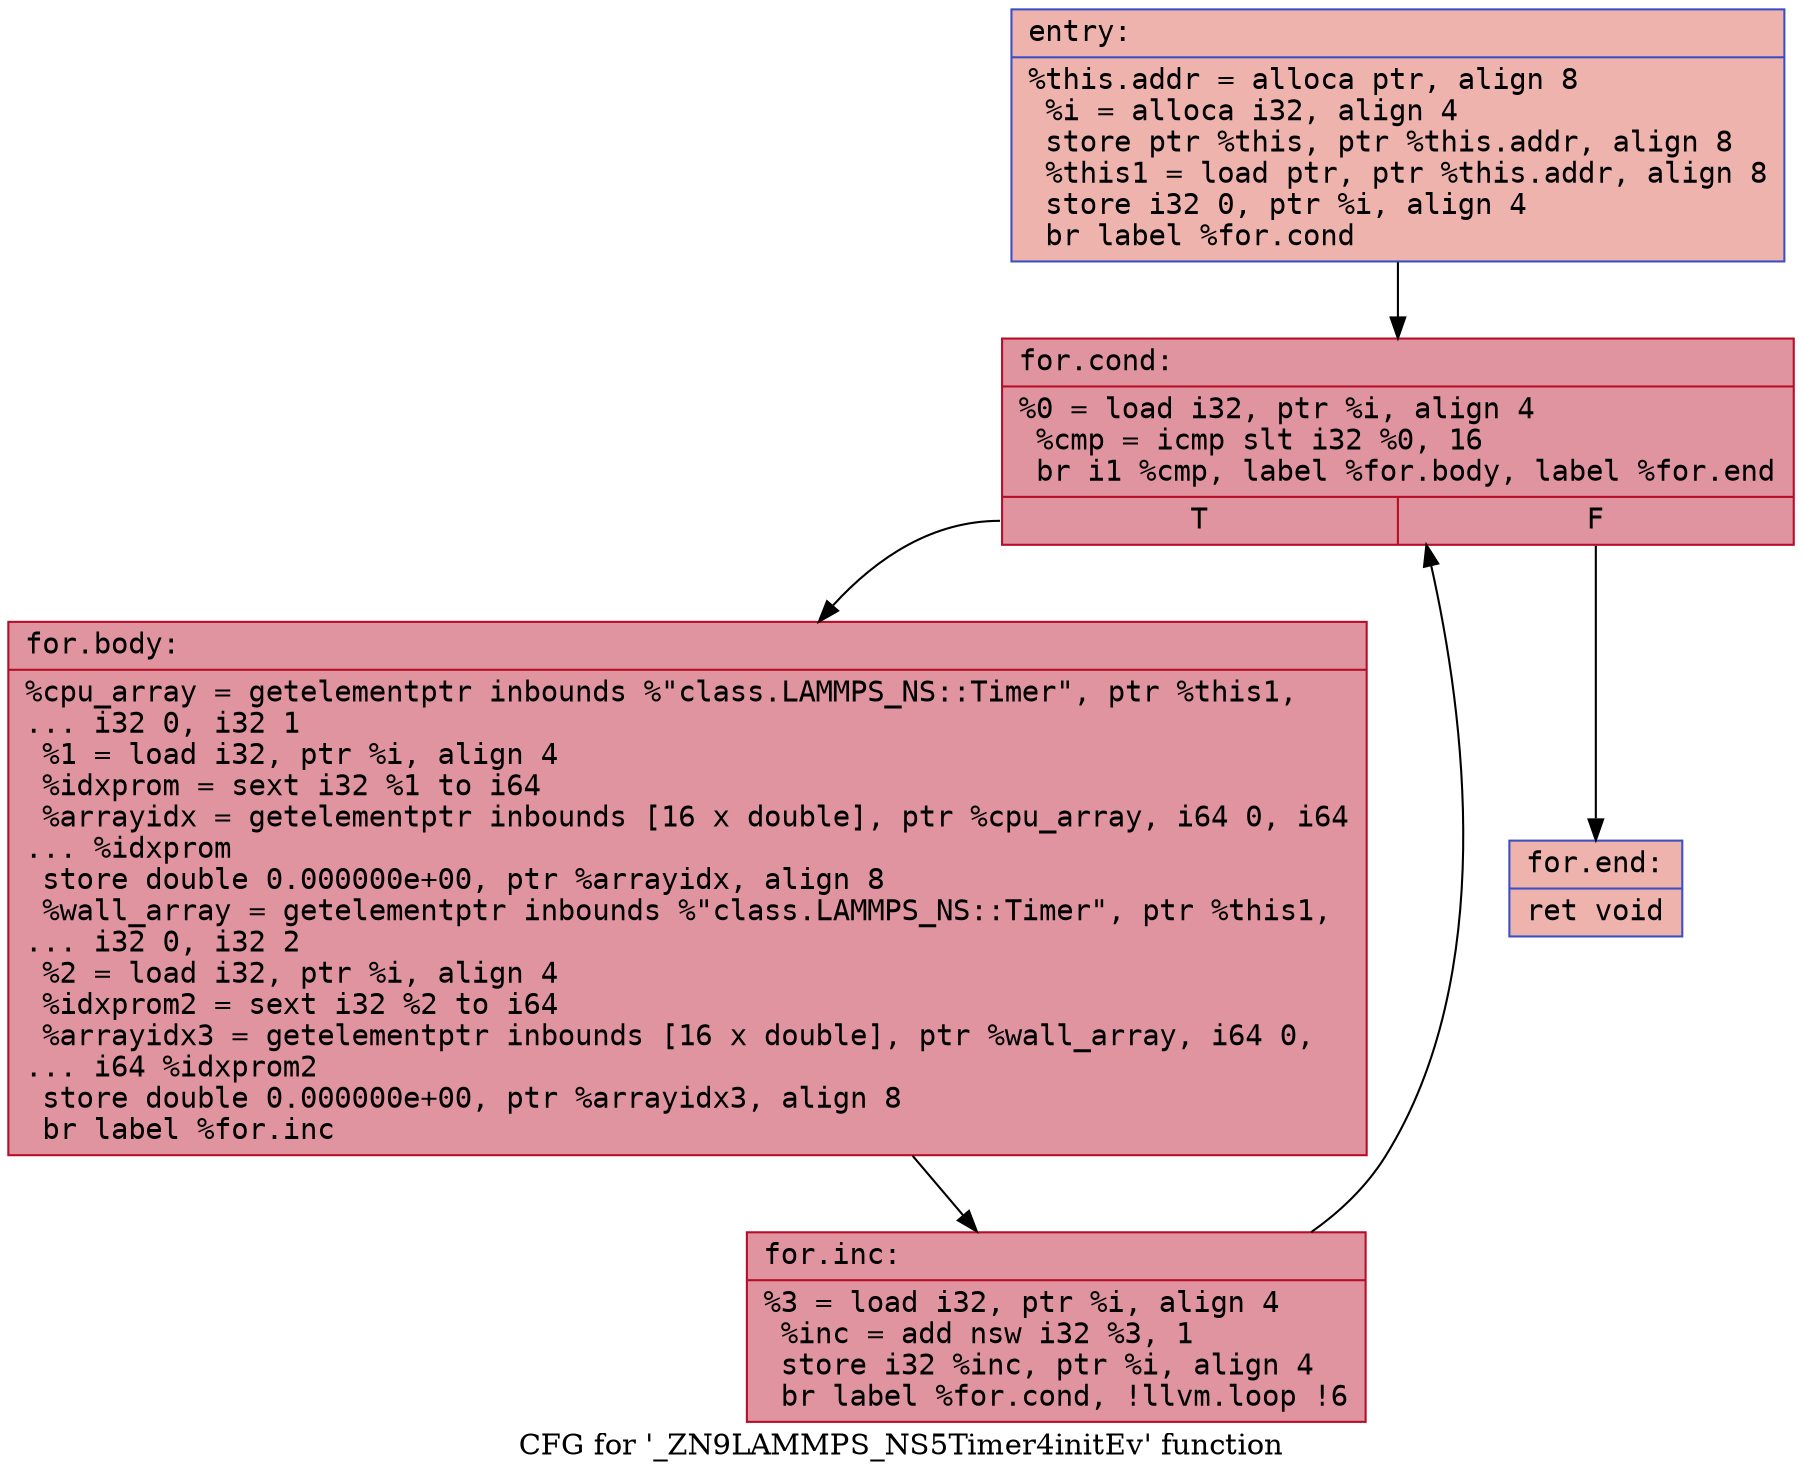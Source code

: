 digraph "CFG for '_ZN9LAMMPS_NS5Timer4initEv' function" {
	label="CFG for '_ZN9LAMMPS_NS5Timer4initEv' function";

	Node0x562e535a1fc0 [shape=record,color="#3d50c3ff", style=filled, fillcolor="#d6524470" fontname="Courier",label="{entry:\l|  %this.addr = alloca ptr, align 8\l  %i = alloca i32, align 4\l  store ptr %this, ptr %this.addr, align 8\l  %this1 = load ptr, ptr %this.addr, align 8\l  store i32 0, ptr %i, align 4\l  br label %for.cond\l}"];
	Node0x562e535a1fc0 -> Node0x562e535a21f0[tooltip="entry -> for.cond\nProbability 100.00%" ];
	Node0x562e535a21f0 [shape=record,color="#b70d28ff", style=filled, fillcolor="#b70d2870" fontname="Courier",label="{for.cond:\l|  %0 = load i32, ptr %i, align 4\l  %cmp = icmp slt i32 %0, 16\l  br i1 %cmp, label %for.body, label %for.end\l|{<s0>T|<s1>F}}"];
	Node0x562e535a21f0:s0 -> Node0x562e535a2410[tooltip="for.cond -> for.body\nProbability 96.88%" ];
	Node0x562e535a21f0:s1 -> Node0x562e535a2490[tooltip="for.cond -> for.end\nProbability 3.12%" ];
	Node0x562e535a2410 [shape=record,color="#b70d28ff", style=filled, fillcolor="#b70d2870" fontname="Courier",label="{for.body:\l|  %cpu_array = getelementptr inbounds %\"class.LAMMPS_NS::Timer\", ptr %this1,\l... i32 0, i32 1\l  %1 = load i32, ptr %i, align 4\l  %idxprom = sext i32 %1 to i64\l  %arrayidx = getelementptr inbounds [16 x double], ptr %cpu_array, i64 0, i64\l... %idxprom\l  store double 0.000000e+00, ptr %arrayidx, align 8\l  %wall_array = getelementptr inbounds %\"class.LAMMPS_NS::Timer\", ptr %this1,\l... i32 0, i32 2\l  %2 = load i32, ptr %i, align 4\l  %idxprom2 = sext i32 %2 to i64\l  %arrayidx3 = getelementptr inbounds [16 x double], ptr %wall_array, i64 0,\l... i64 %idxprom2\l  store double 0.000000e+00, ptr %arrayidx3, align 8\l  br label %for.inc\l}"];
	Node0x562e535a2410 -> Node0x562e535a2e80[tooltip="for.body -> for.inc\nProbability 100.00%" ];
	Node0x562e535a2e80 [shape=record,color="#b70d28ff", style=filled, fillcolor="#b70d2870" fontname="Courier",label="{for.inc:\l|  %3 = load i32, ptr %i, align 4\l  %inc = add nsw i32 %3, 1\l  store i32 %inc, ptr %i, align 4\l  br label %for.cond, !llvm.loop !6\l}"];
	Node0x562e535a2e80 -> Node0x562e535a21f0[tooltip="for.inc -> for.cond\nProbability 100.00%" ];
	Node0x562e535a2490 [shape=record,color="#3d50c3ff", style=filled, fillcolor="#d6524470" fontname="Courier",label="{for.end:\l|  ret void\l}"];
}
